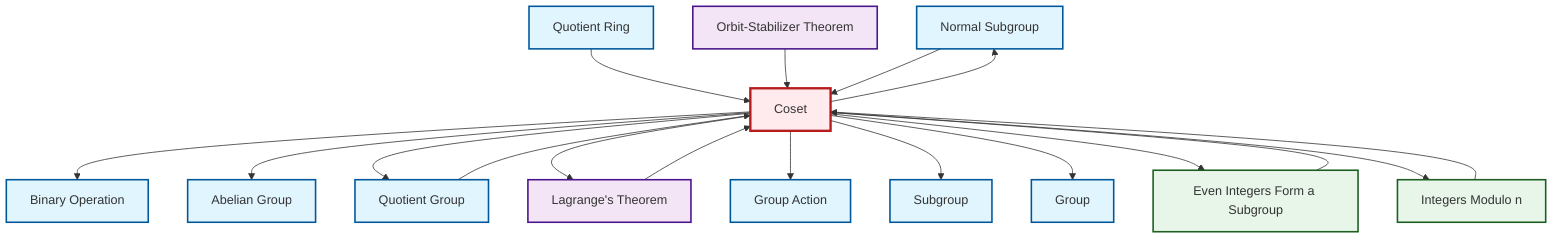 graph TD
    classDef definition fill:#e1f5fe,stroke:#01579b,stroke-width:2px
    classDef theorem fill:#f3e5f5,stroke:#4a148c,stroke-width:2px
    classDef axiom fill:#fff3e0,stroke:#e65100,stroke-width:2px
    classDef example fill:#e8f5e9,stroke:#1b5e20,stroke-width:2px
    classDef current fill:#ffebee,stroke:#b71c1c,stroke-width:3px
    def-subgroup["Subgroup"]:::definition
    def-group-action["Group Action"]:::definition
    def-abelian-group["Abelian Group"]:::definition
    def-normal-subgroup["Normal Subgroup"]:::definition
    thm-orbit-stabilizer["Orbit-Stabilizer Theorem"]:::theorem
    thm-lagrange["Lagrange's Theorem"]:::theorem
    def-binary-operation["Binary Operation"]:::definition
    ex-quotient-integers-mod-n["Integers Modulo n"]:::example
    def-group["Group"]:::definition
    ex-even-integers-subgroup["Even Integers Form a Subgroup"]:::example
    def-quotient-ring["Quotient Ring"]:::definition
    def-quotient-group["Quotient Group"]:::definition
    def-coset["Coset"]:::definition
    ex-quotient-integers-mod-n --> def-coset
    def-quotient-ring --> def-coset
    def-coset --> def-binary-operation
    def-quotient-group --> def-coset
    def-coset --> def-abelian-group
    def-coset --> def-quotient-group
    thm-lagrange --> def-coset
    def-coset --> def-normal-subgroup
    def-coset --> thm-lagrange
    def-coset --> def-group-action
    def-coset --> def-subgroup
    thm-orbit-stabilizer --> def-coset
    ex-even-integers-subgroup --> def-coset
    def-coset --> def-group
    def-coset --> ex-even-integers-subgroup
    def-coset --> ex-quotient-integers-mod-n
    def-normal-subgroup --> def-coset
    class def-coset current